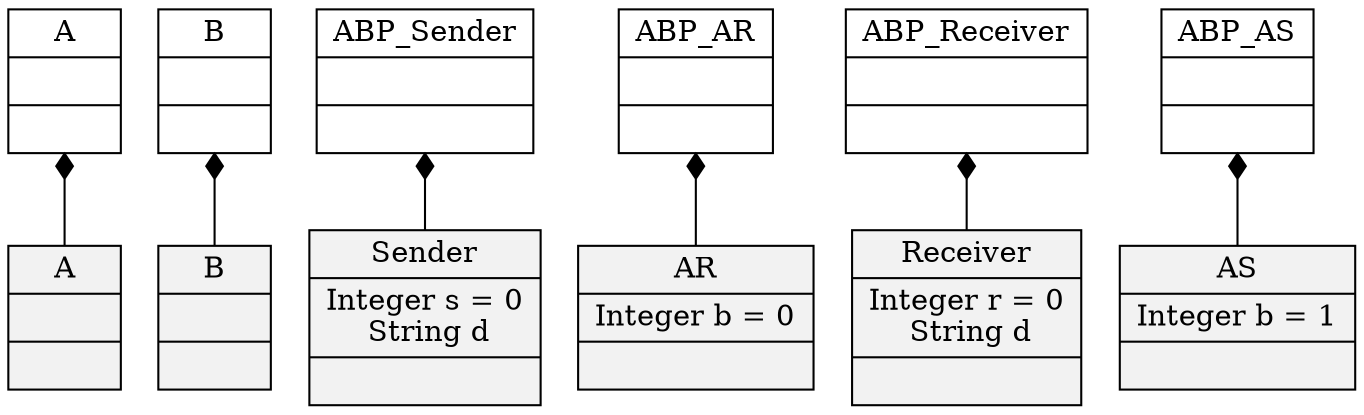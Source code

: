 
digraph Lossless2Lossy_ll {
  node [shape=record]
  edge [dir=back, arrowtail=diamond]

A_32
 [label="{A||}"]
A_32_A [label="{A||}", style=filled, fillcolor=gray95]
A_32 -> A_32_A

B_88
 [label="{B||}"]
B_88_B [label="{B||}", style=filled, fillcolor=gray95]
B_88 -> B_88_B

ABP_Sender_119
 [label="{ABP_Sender||}"]
ABP_Sender_119_Sender [label="{Sender|Integer s = 0\n String d|}", style=filled, fillcolor=gray95]
ABP_Sender_119 -> ABP_Sender_119_Sender

ABP_AR_39
 [label="{ABP_AR||}"]
ABP_AR_39_AR [label="{AR|Integer b = 0|}", style=filled, fillcolor=gray95]
ABP_AR_39 -> ABP_AR_39_AR

ABP_Receiver_30
 [label="{ABP_Receiver||}"]
ABP_Receiver_30_Receiver [label="{Receiver|Integer r = 0\n String d|}", style=filled, fillcolor=gray95]
ABP_Receiver_30 -> ABP_Receiver_30_Receiver

ABP_AS_77
 [label="{ABP_AS||}"]
ABP_AS_77_AS [label="{AS|Integer b = 1|}", style=filled, fillcolor=gray95]
ABP_AS_77 -> ABP_AS_77_AS


}
